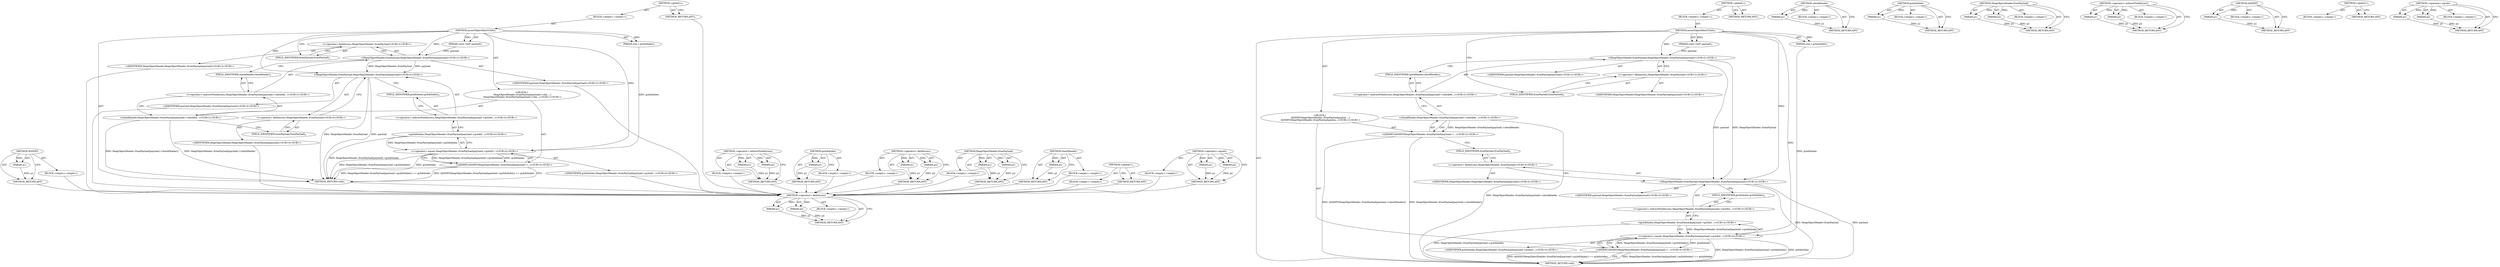 digraph "&lt;operator&gt;.equals" {
vulnerable_71 [label=<(METHOD,&lt;operator&gt;.fieldAccess)>];
vulnerable_72 [label=<(PARAM,p1)>];
vulnerable_73 [label=<(PARAM,p2)>];
vulnerable_74 [label=<(BLOCK,&lt;empty&gt;,&lt;empty&gt;)>];
vulnerable_75 [label=<(METHOD_RETURN,ANY)>];
vulnerable_6 [label=<(METHOD,&lt;global&gt;)<SUB>1</SUB>>];
vulnerable_7 [label=<(BLOCK,&lt;empty&gt;,&lt;empty&gt;)<SUB>1</SUB>>];
vulnerable_8 [label=<(METHOD,assertObjectHasGCInfo)<SUB>1</SUB>>];
vulnerable_9 [label=<(PARAM,const void* payload)<SUB>1</SUB>>];
vulnerable_10 [label=<(PARAM,size_t gcInfoIndex)<SUB>1</SUB>>];
vulnerable_11 [label="<(BLOCK,{
  ASSERT(HeapObjectHeader::fromPayload(payloa...,{
  ASSERT(HeapObjectHeader::fromPayload(payloa...)<SUB>1</SUB>>"];
vulnerable_12 [label="<(ASSERT,ASSERT(HeapObjectHeader::fromPayload(payload)-&gt;...)<SUB>2</SUB>>"];
vulnerable_13 [label="<(checkHeader,HeapObjectHeader::fromPayload(payload)-&gt;checkHe...)<SUB>2</SUB>>"];
vulnerable_14 [label="<(&lt;operator&gt;.indirectFieldAccess,HeapObjectHeader::fromPayload(payload)-&gt;checkHe...)<SUB>2</SUB>>"];
vulnerable_15 [label="<(HeapObjectHeader.fromPayload,HeapObjectHeader::fromPayload(payload))<SUB>2</SUB>>"];
vulnerable_16 [label="<(&lt;operator&gt;.fieldAccess,HeapObjectHeader::fromPayload)<SUB>2</SUB>>"];
vulnerable_17 [label="<(IDENTIFIER,HeapObjectHeader,HeapObjectHeader::fromPayload(payload))<SUB>2</SUB>>"];
vulnerable_18 [label=<(FIELD_IDENTIFIER,fromPayload,fromPayload)<SUB>2</SUB>>];
vulnerable_19 [label="<(IDENTIFIER,payload,HeapObjectHeader::fromPayload(payload))<SUB>2</SUB>>"];
vulnerable_20 [label=<(FIELD_IDENTIFIER,checkHeader,checkHeader)<SUB>2</SUB>>];
vulnerable_21 [label="<(ASSERT,ASSERT(HeapObjectHeader::fromPayload(payload)-&gt;...)<SUB>4</SUB>>"];
vulnerable_22 [label="<(&lt;operator&gt;.equals,HeapObjectHeader::fromPayload(payload)-&gt;gcInfoI...)<SUB>4</SUB>>"];
vulnerable_23 [label="<(gcInfoIndex,HeapObjectHeader::fromPayload(payload)-&gt;gcInfoI...)<SUB>4</SUB>>"];
vulnerable_24 [label="<(&lt;operator&gt;.indirectFieldAccess,HeapObjectHeader::fromPayload(payload)-&gt;gcInfoI...)<SUB>4</SUB>>"];
vulnerable_25 [label="<(HeapObjectHeader.fromPayload,HeapObjectHeader::fromPayload(payload))<SUB>4</SUB>>"];
vulnerable_26 [label="<(&lt;operator&gt;.fieldAccess,HeapObjectHeader::fromPayload)<SUB>4</SUB>>"];
vulnerable_27 [label="<(IDENTIFIER,HeapObjectHeader,HeapObjectHeader::fromPayload(payload))<SUB>4</SUB>>"];
vulnerable_28 [label=<(FIELD_IDENTIFIER,fromPayload,fromPayload)<SUB>4</SUB>>];
vulnerable_29 [label="<(IDENTIFIER,payload,HeapObjectHeader::fromPayload(payload))<SUB>4</SUB>>"];
vulnerable_30 [label=<(FIELD_IDENTIFIER,gcInfoIndex,gcInfoIndex)<SUB>4</SUB>>];
vulnerable_31 [label="<(IDENTIFIER,gcInfoIndex,HeapObjectHeader::fromPayload(payload)-&gt;gcInfoI...)<SUB>4</SUB>>"];
vulnerable_32 [label=<(METHOD_RETURN,void)<SUB>1</SUB>>];
vulnerable_34 [label=<(METHOD_RETURN,ANY)<SUB>1</SUB>>];
vulnerable_57 [label=<(METHOD,checkHeader)>];
vulnerable_58 [label=<(PARAM,p1)>];
vulnerable_59 [label=<(BLOCK,&lt;empty&gt;,&lt;empty&gt;)>];
vulnerable_60 [label=<(METHOD_RETURN,ANY)>];
vulnerable_81 [label=<(METHOD,gcInfoIndex)>];
vulnerable_82 [label=<(PARAM,p1)>];
vulnerable_83 [label=<(BLOCK,&lt;empty&gt;,&lt;empty&gt;)>];
vulnerable_84 [label=<(METHOD_RETURN,ANY)>];
vulnerable_66 [label=<(METHOD,HeapObjectHeader.fromPayload)>];
vulnerable_67 [label=<(PARAM,p1)>];
vulnerable_68 [label=<(PARAM,p2)>];
vulnerable_69 [label=<(BLOCK,&lt;empty&gt;,&lt;empty&gt;)>];
vulnerable_70 [label=<(METHOD_RETURN,ANY)>];
vulnerable_61 [label=<(METHOD,&lt;operator&gt;.indirectFieldAccess)>];
vulnerable_62 [label=<(PARAM,p1)>];
vulnerable_63 [label=<(PARAM,p2)>];
vulnerable_64 [label=<(BLOCK,&lt;empty&gt;,&lt;empty&gt;)>];
vulnerable_65 [label=<(METHOD_RETURN,ANY)>];
vulnerable_53 [label=<(METHOD,ASSERT)>];
vulnerable_54 [label=<(PARAM,p1)>];
vulnerable_55 [label=<(BLOCK,&lt;empty&gt;,&lt;empty&gt;)>];
vulnerable_56 [label=<(METHOD_RETURN,ANY)>];
vulnerable_47 [label=<(METHOD,&lt;global&gt;)<SUB>1</SUB>>];
vulnerable_48 [label=<(BLOCK,&lt;empty&gt;,&lt;empty&gt;)>];
vulnerable_49 [label=<(METHOD_RETURN,ANY)>];
vulnerable_76 [label=<(METHOD,&lt;operator&gt;.equals)>];
vulnerable_77 [label=<(PARAM,p1)>];
vulnerable_78 [label=<(PARAM,p2)>];
vulnerable_79 [label=<(BLOCK,&lt;empty&gt;,&lt;empty&gt;)>];
vulnerable_80 [label=<(METHOD_RETURN,ANY)>];
fixed_71 [label=<(METHOD,ASSERT)>];
fixed_72 [label=<(PARAM,p1)>];
fixed_73 [label=<(BLOCK,&lt;empty&gt;,&lt;empty&gt;)>];
fixed_74 [label=<(METHOD_RETURN,ANY)>];
fixed_6 [label=<(METHOD,&lt;global&gt;)<SUB>1</SUB>>];
fixed_7 [label=<(BLOCK,&lt;empty&gt;,&lt;empty&gt;)<SUB>1</SUB>>];
fixed_8 [label=<(METHOD,assertObjectHasGCInfo)<SUB>1</SUB>>];
fixed_9 [label=<(PARAM,const void* payload)<SUB>1</SUB>>];
fixed_10 [label=<(PARAM,size_t gcInfoIndex)<SUB>1</SUB>>];
fixed_11 [label="<(BLOCK,{
  HeapObjectHeader::fromPayload(payload)-&gt;che...,{
  HeapObjectHeader::fromPayload(payload)-&gt;che...)<SUB>1</SUB>>"];
fixed_12 [label="<(checkHeader,HeapObjectHeader::fromPayload(payload)-&gt;checkHe...)<SUB>2</SUB>>"];
fixed_13 [label="<(&lt;operator&gt;.indirectFieldAccess,HeapObjectHeader::fromPayload(payload)-&gt;checkHe...)<SUB>2</SUB>>"];
fixed_14 [label="<(HeapObjectHeader.fromPayload,HeapObjectHeader::fromPayload(payload))<SUB>2</SUB>>"];
fixed_15 [label="<(&lt;operator&gt;.fieldAccess,HeapObjectHeader::fromPayload)<SUB>2</SUB>>"];
fixed_16 [label="<(IDENTIFIER,HeapObjectHeader,HeapObjectHeader::fromPayload(payload))<SUB>2</SUB>>"];
fixed_17 [label=<(FIELD_IDENTIFIER,fromPayload,fromPayload)<SUB>2</SUB>>];
fixed_18 [label="<(IDENTIFIER,payload,HeapObjectHeader::fromPayload(payload))<SUB>2</SUB>>"];
fixed_19 [label=<(FIELD_IDENTIFIER,checkHeader,checkHeader)<SUB>2</SUB>>];
fixed_20 [label="<(ASSERT,ASSERT(HeapObjectHeader::fromPayload(payload)-&gt;...)<SUB>4</SUB>>"];
fixed_21 [label="<(&lt;operator&gt;.equals,HeapObjectHeader::fromPayload(payload)-&gt;gcInfoI...)<SUB>4</SUB>>"];
fixed_22 [label="<(gcInfoIndex,HeapObjectHeader::fromPayload(payload)-&gt;gcInfoI...)<SUB>4</SUB>>"];
fixed_23 [label="<(&lt;operator&gt;.indirectFieldAccess,HeapObjectHeader::fromPayload(payload)-&gt;gcInfoI...)<SUB>4</SUB>>"];
fixed_24 [label="<(HeapObjectHeader.fromPayload,HeapObjectHeader::fromPayload(payload))<SUB>4</SUB>>"];
fixed_25 [label="<(&lt;operator&gt;.fieldAccess,HeapObjectHeader::fromPayload)<SUB>4</SUB>>"];
fixed_26 [label="<(IDENTIFIER,HeapObjectHeader,HeapObjectHeader::fromPayload(payload))<SUB>4</SUB>>"];
fixed_27 [label=<(FIELD_IDENTIFIER,fromPayload,fromPayload)<SUB>4</SUB>>];
fixed_28 [label="<(IDENTIFIER,payload,HeapObjectHeader::fromPayload(payload))<SUB>4</SUB>>"];
fixed_29 [label=<(FIELD_IDENTIFIER,gcInfoIndex,gcInfoIndex)<SUB>4</SUB>>];
fixed_30 [label="<(IDENTIFIER,gcInfoIndex,HeapObjectHeader::fromPayload(payload)-&gt;gcInfoI...)<SUB>4</SUB>>"];
fixed_31 [label=<(METHOD_RETURN,void)<SUB>1</SUB>>];
fixed_33 [label=<(METHOD_RETURN,ANY)<SUB>1</SUB>>];
fixed_56 [label=<(METHOD,&lt;operator&gt;.indirectFieldAccess)>];
fixed_57 [label=<(PARAM,p1)>];
fixed_58 [label=<(PARAM,p2)>];
fixed_59 [label=<(BLOCK,&lt;empty&gt;,&lt;empty&gt;)>];
fixed_60 [label=<(METHOD_RETURN,ANY)>];
fixed_80 [label=<(METHOD,gcInfoIndex)>];
fixed_81 [label=<(PARAM,p1)>];
fixed_82 [label=<(BLOCK,&lt;empty&gt;,&lt;empty&gt;)>];
fixed_83 [label=<(METHOD_RETURN,ANY)>];
fixed_66 [label=<(METHOD,&lt;operator&gt;.fieldAccess)>];
fixed_67 [label=<(PARAM,p1)>];
fixed_68 [label=<(PARAM,p2)>];
fixed_69 [label=<(BLOCK,&lt;empty&gt;,&lt;empty&gt;)>];
fixed_70 [label=<(METHOD_RETURN,ANY)>];
fixed_61 [label=<(METHOD,HeapObjectHeader.fromPayload)>];
fixed_62 [label=<(PARAM,p1)>];
fixed_63 [label=<(PARAM,p2)>];
fixed_64 [label=<(BLOCK,&lt;empty&gt;,&lt;empty&gt;)>];
fixed_65 [label=<(METHOD_RETURN,ANY)>];
fixed_52 [label=<(METHOD,checkHeader)>];
fixed_53 [label=<(PARAM,p1)>];
fixed_54 [label=<(BLOCK,&lt;empty&gt;,&lt;empty&gt;)>];
fixed_55 [label=<(METHOD_RETURN,ANY)>];
fixed_46 [label=<(METHOD,&lt;global&gt;)<SUB>1</SUB>>];
fixed_47 [label=<(BLOCK,&lt;empty&gt;,&lt;empty&gt;)>];
fixed_48 [label=<(METHOD_RETURN,ANY)>];
fixed_75 [label=<(METHOD,&lt;operator&gt;.equals)>];
fixed_76 [label=<(PARAM,p1)>];
fixed_77 [label=<(PARAM,p2)>];
fixed_78 [label=<(BLOCK,&lt;empty&gt;,&lt;empty&gt;)>];
fixed_79 [label=<(METHOD_RETURN,ANY)>];
vulnerable_71 -> vulnerable_72  [key=0, label="AST: "];
vulnerable_71 -> vulnerable_72  [key=1, label="DDG: "];
vulnerable_71 -> vulnerable_74  [key=0, label="AST: "];
vulnerable_71 -> vulnerable_73  [key=0, label="AST: "];
vulnerable_71 -> vulnerable_73  [key=1, label="DDG: "];
vulnerable_71 -> vulnerable_75  [key=0, label="AST: "];
vulnerable_71 -> vulnerable_75  [key=1, label="CFG: "];
vulnerable_72 -> vulnerable_75  [key=0, label="DDG: p1"];
vulnerable_73 -> vulnerable_75  [key=0, label="DDG: p2"];
vulnerable_6 -> vulnerable_7  [key=0, label="AST: "];
vulnerable_6 -> vulnerable_34  [key=0, label="AST: "];
vulnerable_6 -> vulnerable_34  [key=1, label="CFG: "];
vulnerable_7 -> vulnerable_8  [key=0, label="AST: "];
vulnerable_8 -> vulnerable_9  [key=0, label="AST: "];
vulnerable_8 -> vulnerable_9  [key=1, label="DDG: "];
vulnerable_8 -> vulnerable_10  [key=0, label="AST: "];
vulnerable_8 -> vulnerable_10  [key=1, label="DDG: "];
vulnerable_8 -> vulnerable_11  [key=0, label="AST: "];
vulnerable_8 -> vulnerable_32  [key=0, label="AST: "];
vulnerable_8 -> vulnerable_18  [key=0, label="CFG: "];
vulnerable_8 -> vulnerable_22  [key=0, label="DDG: "];
vulnerable_8 -> vulnerable_15  [key=0, label="DDG: "];
vulnerable_8 -> vulnerable_25  [key=0, label="DDG: "];
vulnerable_9 -> vulnerable_15  [key=0, label="DDG: payload"];
vulnerable_10 -> vulnerable_22  [key=0, label="DDG: gcInfoIndex"];
vulnerable_11 -> vulnerable_12  [key=0, label="AST: "];
vulnerable_11 -> vulnerable_21  [key=0, label="AST: "];
vulnerable_12 -> vulnerable_13  [key=0, label="AST: "];
vulnerable_12 -> vulnerable_28  [key=0, label="CFG: "];
vulnerable_12 -> vulnerable_32  [key=0, label="DDG: HeapObjectHeader::fromPayload(payload)-&gt;checkHeader()"];
vulnerable_12 -> vulnerable_32  [key=1, label="DDG: ASSERT(HeapObjectHeader::fromPayload(payload)-&gt;checkHeader())"];
vulnerable_13 -> vulnerable_14  [key=0, label="AST: "];
vulnerable_13 -> vulnerable_12  [key=0, label="CFG: "];
vulnerable_13 -> vulnerable_12  [key=1, label="DDG: HeapObjectHeader::fromPayload(payload)-&gt;checkHeader"];
vulnerable_13 -> vulnerable_32  [key=0, label="DDG: HeapObjectHeader::fromPayload(payload)-&gt;checkHeader"];
vulnerable_14 -> vulnerable_15  [key=0, label="AST: "];
vulnerable_14 -> vulnerable_20  [key=0, label="AST: "];
vulnerable_14 -> vulnerable_13  [key=0, label="CFG: "];
vulnerable_15 -> vulnerable_16  [key=0, label="AST: "];
vulnerable_15 -> vulnerable_19  [key=0, label="AST: "];
vulnerable_15 -> vulnerable_20  [key=0, label="CFG: "];
vulnerable_15 -> vulnerable_25  [key=0, label="DDG: HeapObjectHeader::fromPayload"];
vulnerable_15 -> vulnerable_25  [key=1, label="DDG: payload"];
vulnerable_16 -> vulnerable_17  [key=0, label="AST: "];
vulnerable_16 -> vulnerable_18  [key=0, label="AST: "];
vulnerable_16 -> vulnerable_15  [key=0, label="CFG: "];
vulnerable_18 -> vulnerable_16  [key=0, label="CFG: "];
vulnerable_20 -> vulnerable_14  [key=0, label="CFG: "];
vulnerable_21 -> vulnerable_22  [key=0, label="AST: "];
vulnerable_21 -> vulnerable_32  [key=0, label="CFG: "];
vulnerable_21 -> vulnerable_32  [key=1, label="DDG: HeapObjectHeader::fromPayload(payload)-&gt;gcInfoIndex() == gcInfoIndex"];
vulnerable_21 -> vulnerable_32  [key=2, label="DDG: ASSERT(HeapObjectHeader::fromPayload(payload)-&gt;gcInfoIndex() == gcInfoIndex)"];
vulnerable_22 -> vulnerable_23  [key=0, label="AST: "];
vulnerable_22 -> vulnerable_31  [key=0, label="AST: "];
vulnerable_22 -> vulnerable_21  [key=0, label="CFG: "];
vulnerable_22 -> vulnerable_21  [key=1, label="DDG: HeapObjectHeader::fromPayload(payload)-&gt;gcInfoIndex()"];
vulnerable_22 -> vulnerable_21  [key=2, label="DDG: gcInfoIndex"];
vulnerable_22 -> vulnerable_32  [key=0, label="DDG: HeapObjectHeader::fromPayload(payload)-&gt;gcInfoIndex()"];
vulnerable_22 -> vulnerable_32  [key=1, label="DDG: gcInfoIndex"];
vulnerable_23 -> vulnerable_24  [key=0, label="AST: "];
vulnerable_23 -> vulnerable_22  [key=0, label="CFG: "];
vulnerable_23 -> vulnerable_22  [key=1, label="DDG: HeapObjectHeader::fromPayload(payload)-&gt;gcInfoIndex"];
vulnerable_23 -> vulnerable_32  [key=0, label="DDG: HeapObjectHeader::fromPayload(payload)-&gt;gcInfoIndex"];
vulnerable_24 -> vulnerable_25  [key=0, label="AST: "];
vulnerable_24 -> vulnerable_30  [key=0, label="AST: "];
vulnerable_24 -> vulnerable_23  [key=0, label="CFG: "];
vulnerable_25 -> vulnerable_26  [key=0, label="AST: "];
vulnerable_25 -> vulnerable_29  [key=0, label="AST: "];
vulnerable_25 -> vulnerable_30  [key=0, label="CFG: "];
vulnerable_25 -> vulnerable_32  [key=0, label="DDG: HeapObjectHeader::fromPayload"];
vulnerable_25 -> vulnerable_32  [key=1, label="DDG: payload"];
vulnerable_26 -> vulnerable_27  [key=0, label="AST: "];
vulnerable_26 -> vulnerable_28  [key=0, label="AST: "];
vulnerable_26 -> vulnerable_25  [key=0, label="CFG: "];
vulnerable_28 -> vulnerable_26  [key=0, label="CFG: "];
vulnerable_30 -> vulnerable_24  [key=0, label="CFG: "];
vulnerable_57 -> vulnerable_58  [key=0, label="AST: "];
vulnerable_57 -> vulnerable_58  [key=1, label="DDG: "];
vulnerable_57 -> vulnerable_59  [key=0, label="AST: "];
vulnerable_57 -> vulnerable_60  [key=0, label="AST: "];
vulnerable_57 -> vulnerable_60  [key=1, label="CFG: "];
vulnerable_58 -> vulnerable_60  [key=0, label="DDG: p1"];
vulnerable_81 -> vulnerable_82  [key=0, label="AST: "];
vulnerable_81 -> vulnerable_82  [key=1, label="DDG: "];
vulnerable_81 -> vulnerable_83  [key=0, label="AST: "];
vulnerable_81 -> vulnerable_84  [key=0, label="AST: "];
vulnerable_81 -> vulnerable_84  [key=1, label="CFG: "];
vulnerable_82 -> vulnerable_84  [key=0, label="DDG: p1"];
vulnerable_66 -> vulnerable_67  [key=0, label="AST: "];
vulnerable_66 -> vulnerable_67  [key=1, label="DDG: "];
vulnerable_66 -> vulnerable_69  [key=0, label="AST: "];
vulnerable_66 -> vulnerable_68  [key=0, label="AST: "];
vulnerable_66 -> vulnerable_68  [key=1, label="DDG: "];
vulnerable_66 -> vulnerable_70  [key=0, label="AST: "];
vulnerable_66 -> vulnerable_70  [key=1, label="CFG: "];
vulnerable_67 -> vulnerable_70  [key=0, label="DDG: p1"];
vulnerable_68 -> vulnerable_70  [key=0, label="DDG: p2"];
vulnerable_61 -> vulnerable_62  [key=0, label="AST: "];
vulnerable_61 -> vulnerable_62  [key=1, label="DDG: "];
vulnerable_61 -> vulnerable_64  [key=0, label="AST: "];
vulnerable_61 -> vulnerable_63  [key=0, label="AST: "];
vulnerable_61 -> vulnerable_63  [key=1, label="DDG: "];
vulnerable_61 -> vulnerable_65  [key=0, label="AST: "];
vulnerable_61 -> vulnerable_65  [key=1, label="CFG: "];
vulnerable_62 -> vulnerable_65  [key=0, label="DDG: p1"];
vulnerable_63 -> vulnerable_65  [key=0, label="DDG: p2"];
vulnerable_53 -> vulnerable_54  [key=0, label="AST: "];
vulnerable_53 -> vulnerable_54  [key=1, label="DDG: "];
vulnerable_53 -> vulnerable_55  [key=0, label="AST: "];
vulnerable_53 -> vulnerable_56  [key=0, label="AST: "];
vulnerable_53 -> vulnerable_56  [key=1, label="CFG: "];
vulnerable_54 -> vulnerable_56  [key=0, label="DDG: p1"];
vulnerable_47 -> vulnerable_48  [key=0, label="AST: "];
vulnerable_47 -> vulnerable_49  [key=0, label="AST: "];
vulnerable_47 -> vulnerable_49  [key=1, label="CFG: "];
vulnerable_76 -> vulnerable_77  [key=0, label="AST: "];
vulnerable_76 -> vulnerable_77  [key=1, label="DDG: "];
vulnerable_76 -> vulnerable_79  [key=0, label="AST: "];
vulnerable_76 -> vulnerable_78  [key=0, label="AST: "];
vulnerable_76 -> vulnerable_78  [key=1, label="DDG: "];
vulnerable_76 -> vulnerable_80  [key=0, label="AST: "];
vulnerable_76 -> vulnerable_80  [key=1, label="CFG: "];
vulnerable_77 -> vulnerable_80  [key=0, label="DDG: p1"];
vulnerable_78 -> vulnerable_80  [key=0, label="DDG: p2"];
fixed_71 -> fixed_72  [key=0, label="AST: "];
fixed_71 -> fixed_72  [key=1, label="DDG: "];
fixed_71 -> fixed_73  [key=0, label="AST: "];
fixed_71 -> fixed_74  [key=0, label="AST: "];
fixed_71 -> fixed_74  [key=1, label="CFG: "];
fixed_72 -> fixed_74  [key=0, label="DDG: p1"];
fixed_73 -> vulnerable_71  [key=0];
fixed_74 -> vulnerable_71  [key=0];
fixed_6 -> fixed_7  [key=0, label="AST: "];
fixed_6 -> fixed_33  [key=0, label="AST: "];
fixed_6 -> fixed_33  [key=1, label="CFG: "];
fixed_7 -> fixed_8  [key=0, label="AST: "];
fixed_8 -> fixed_9  [key=0, label="AST: "];
fixed_8 -> fixed_9  [key=1, label="DDG: "];
fixed_8 -> fixed_10  [key=0, label="AST: "];
fixed_8 -> fixed_10  [key=1, label="DDG: "];
fixed_8 -> fixed_11  [key=0, label="AST: "];
fixed_8 -> fixed_31  [key=0, label="AST: "];
fixed_8 -> fixed_17  [key=0, label="CFG: "];
fixed_8 -> fixed_21  [key=0, label="DDG: "];
fixed_8 -> fixed_14  [key=0, label="DDG: "];
fixed_8 -> fixed_24  [key=0, label="DDG: "];
fixed_9 -> fixed_14  [key=0, label="DDG: payload"];
fixed_10 -> fixed_21  [key=0, label="DDG: gcInfoIndex"];
fixed_11 -> fixed_12  [key=0, label="AST: "];
fixed_11 -> fixed_20  [key=0, label="AST: "];
fixed_12 -> fixed_13  [key=0, label="AST: "];
fixed_12 -> fixed_27  [key=0, label="CFG: "];
fixed_12 -> fixed_31  [key=0, label="DDG: HeapObjectHeader::fromPayload(payload)-&gt;checkHeader"];
fixed_12 -> fixed_31  [key=1, label="DDG: HeapObjectHeader::fromPayload(payload)-&gt;checkHeader()"];
fixed_13 -> fixed_14  [key=0, label="AST: "];
fixed_13 -> fixed_19  [key=0, label="AST: "];
fixed_13 -> fixed_12  [key=0, label="CFG: "];
fixed_14 -> fixed_15  [key=0, label="AST: "];
fixed_14 -> fixed_18  [key=0, label="AST: "];
fixed_14 -> fixed_19  [key=0, label="CFG: "];
fixed_14 -> fixed_24  [key=0, label="DDG: HeapObjectHeader::fromPayload"];
fixed_14 -> fixed_24  [key=1, label="DDG: payload"];
fixed_15 -> fixed_16  [key=0, label="AST: "];
fixed_15 -> fixed_17  [key=0, label="AST: "];
fixed_15 -> fixed_14  [key=0, label="CFG: "];
fixed_16 -> vulnerable_71  [key=0];
fixed_17 -> fixed_15  [key=0, label="CFG: "];
fixed_18 -> vulnerable_71  [key=0];
fixed_19 -> fixed_13  [key=0, label="CFG: "];
fixed_20 -> fixed_21  [key=0, label="AST: "];
fixed_20 -> fixed_31  [key=0, label="CFG: "];
fixed_20 -> fixed_31  [key=1, label="DDG: HeapObjectHeader::fromPayload(payload)-&gt;gcInfoIndex() == gcInfoIndex"];
fixed_20 -> fixed_31  [key=2, label="DDG: ASSERT(HeapObjectHeader::fromPayload(payload)-&gt;gcInfoIndex() == gcInfoIndex)"];
fixed_21 -> fixed_22  [key=0, label="AST: "];
fixed_21 -> fixed_30  [key=0, label="AST: "];
fixed_21 -> fixed_20  [key=0, label="CFG: "];
fixed_21 -> fixed_20  [key=1, label="DDG: HeapObjectHeader::fromPayload(payload)-&gt;gcInfoIndex()"];
fixed_21 -> fixed_20  [key=2, label="DDG: gcInfoIndex"];
fixed_21 -> fixed_31  [key=0, label="DDG: HeapObjectHeader::fromPayload(payload)-&gt;gcInfoIndex()"];
fixed_21 -> fixed_31  [key=1, label="DDG: gcInfoIndex"];
fixed_22 -> fixed_23  [key=0, label="AST: "];
fixed_22 -> fixed_21  [key=0, label="CFG: "];
fixed_22 -> fixed_21  [key=1, label="DDG: HeapObjectHeader::fromPayload(payload)-&gt;gcInfoIndex"];
fixed_22 -> fixed_31  [key=0, label="DDG: HeapObjectHeader::fromPayload(payload)-&gt;gcInfoIndex"];
fixed_23 -> fixed_24  [key=0, label="AST: "];
fixed_23 -> fixed_29  [key=0, label="AST: "];
fixed_23 -> fixed_22  [key=0, label="CFG: "];
fixed_24 -> fixed_25  [key=0, label="AST: "];
fixed_24 -> fixed_28  [key=0, label="AST: "];
fixed_24 -> fixed_29  [key=0, label="CFG: "];
fixed_24 -> fixed_31  [key=0, label="DDG: HeapObjectHeader::fromPayload"];
fixed_24 -> fixed_31  [key=1, label="DDG: payload"];
fixed_25 -> fixed_26  [key=0, label="AST: "];
fixed_25 -> fixed_27  [key=0, label="AST: "];
fixed_25 -> fixed_24  [key=0, label="CFG: "];
fixed_26 -> vulnerable_71  [key=0];
fixed_27 -> fixed_25  [key=0, label="CFG: "];
fixed_28 -> vulnerable_71  [key=0];
fixed_29 -> fixed_23  [key=0, label="CFG: "];
fixed_30 -> vulnerable_71  [key=0];
fixed_31 -> vulnerable_71  [key=0];
fixed_33 -> vulnerable_71  [key=0];
fixed_56 -> fixed_57  [key=0, label="AST: "];
fixed_56 -> fixed_57  [key=1, label="DDG: "];
fixed_56 -> fixed_59  [key=0, label="AST: "];
fixed_56 -> fixed_58  [key=0, label="AST: "];
fixed_56 -> fixed_58  [key=1, label="DDG: "];
fixed_56 -> fixed_60  [key=0, label="AST: "];
fixed_56 -> fixed_60  [key=1, label="CFG: "];
fixed_57 -> fixed_60  [key=0, label="DDG: p1"];
fixed_58 -> fixed_60  [key=0, label="DDG: p2"];
fixed_59 -> vulnerable_71  [key=0];
fixed_60 -> vulnerable_71  [key=0];
fixed_80 -> fixed_81  [key=0, label="AST: "];
fixed_80 -> fixed_81  [key=1, label="DDG: "];
fixed_80 -> fixed_82  [key=0, label="AST: "];
fixed_80 -> fixed_83  [key=0, label="AST: "];
fixed_80 -> fixed_83  [key=1, label="CFG: "];
fixed_81 -> fixed_83  [key=0, label="DDG: p1"];
fixed_82 -> vulnerable_71  [key=0];
fixed_83 -> vulnerable_71  [key=0];
fixed_66 -> fixed_67  [key=0, label="AST: "];
fixed_66 -> fixed_67  [key=1, label="DDG: "];
fixed_66 -> fixed_69  [key=0, label="AST: "];
fixed_66 -> fixed_68  [key=0, label="AST: "];
fixed_66 -> fixed_68  [key=1, label="DDG: "];
fixed_66 -> fixed_70  [key=0, label="AST: "];
fixed_66 -> fixed_70  [key=1, label="CFG: "];
fixed_67 -> fixed_70  [key=0, label="DDG: p1"];
fixed_68 -> fixed_70  [key=0, label="DDG: p2"];
fixed_69 -> vulnerable_71  [key=0];
fixed_70 -> vulnerable_71  [key=0];
fixed_61 -> fixed_62  [key=0, label="AST: "];
fixed_61 -> fixed_62  [key=1, label="DDG: "];
fixed_61 -> fixed_64  [key=0, label="AST: "];
fixed_61 -> fixed_63  [key=0, label="AST: "];
fixed_61 -> fixed_63  [key=1, label="DDG: "];
fixed_61 -> fixed_65  [key=0, label="AST: "];
fixed_61 -> fixed_65  [key=1, label="CFG: "];
fixed_62 -> fixed_65  [key=0, label="DDG: p1"];
fixed_63 -> fixed_65  [key=0, label="DDG: p2"];
fixed_64 -> vulnerable_71  [key=0];
fixed_65 -> vulnerable_71  [key=0];
fixed_52 -> fixed_53  [key=0, label="AST: "];
fixed_52 -> fixed_53  [key=1, label="DDG: "];
fixed_52 -> fixed_54  [key=0, label="AST: "];
fixed_52 -> fixed_55  [key=0, label="AST: "];
fixed_52 -> fixed_55  [key=1, label="CFG: "];
fixed_53 -> fixed_55  [key=0, label="DDG: p1"];
fixed_54 -> vulnerable_71  [key=0];
fixed_55 -> vulnerable_71  [key=0];
fixed_46 -> fixed_47  [key=0, label="AST: "];
fixed_46 -> fixed_48  [key=0, label="AST: "];
fixed_46 -> fixed_48  [key=1, label="CFG: "];
fixed_47 -> vulnerable_71  [key=0];
fixed_48 -> vulnerable_71  [key=0];
fixed_75 -> fixed_76  [key=0, label="AST: "];
fixed_75 -> fixed_76  [key=1, label="DDG: "];
fixed_75 -> fixed_78  [key=0, label="AST: "];
fixed_75 -> fixed_77  [key=0, label="AST: "];
fixed_75 -> fixed_77  [key=1, label="DDG: "];
fixed_75 -> fixed_79  [key=0, label="AST: "];
fixed_75 -> fixed_79  [key=1, label="CFG: "];
fixed_76 -> fixed_79  [key=0, label="DDG: p1"];
fixed_77 -> fixed_79  [key=0, label="DDG: p2"];
fixed_78 -> vulnerable_71  [key=0];
fixed_79 -> vulnerable_71  [key=0];
}
